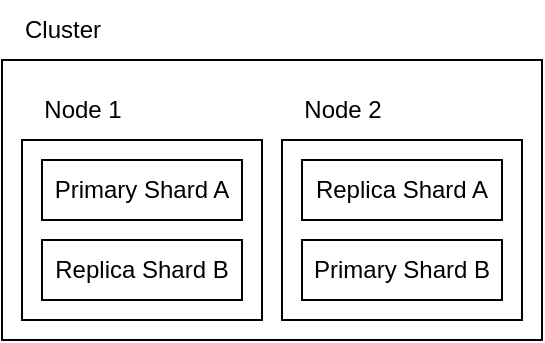 <mxfile version="21.3.3" type="github">
  <diagram name="Page-1" id="5HQ0XRLaqg44d9xyagqh">
    <mxGraphModel dx="1215" dy="652" grid="1" gridSize="10" guides="1" tooltips="1" connect="1" arrows="1" fold="1" page="1" pageScale="1" pageWidth="850" pageHeight="1100" background="none" math="0" shadow="0">
      <root>
        <mxCell id="0" />
        <mxCell id="1" parent="0" />
        <mxCell id="6sjZy6x-_zXDmj_1aldC-1" value="" style="rounded=0;whiteSpace=wrap;html=1;" vertex="1" parent="1">
          <mxGeometry x="40" y="80" width="270" height="140" as="geometry" />
        </mxCell>
        <mxCell id="6sjZy6x-_zXDmj_1aldC-2" value="Cluster" style="text;html=1;align=center;verticalAlign=middle;resizable=0;points=[];autosize=1;strokeColor=none;fillColor=none;" vertex="1" parent="1">
          <mxGeometry x="40" y="50" width="60" height="30" as="geometry" />
        </mxCell>
        <mxCell id="6sjZy6x-_zXDmj_1aldC-4" value="" style="rounded=0;whiteSpace=wrap;html=1;" vertex="1" parent="1">
          <mxGeometry x="50" y="120" width="120" height="90" as="geometry" />
        </mxCell>
        <mxCell id="6sjZy6x-_zXDmj_1aldC-5" value="Node 1" style="text;html=1;align=center;verticalAlign=middle;resizable=0;points=[];autosize=1;strokeColor=none;fillColor=none;" vertex="1" parent="1">
          <mxGeometry x="50" y="90" width="60" height="30" as="geometry" />
        </mxCell>
        <mxCell id="6sjZy6x-_zXDmj_1aldC-6" value="&lt;div&gt;Primary Shard A&lt;/div&gt;" style="rounded=0;whiteSpace=wrap;html=1;" vertex="1" parent="1">
          <mxGeometry x="60" y="130" width="100" height="30" as="geometry" />
        </mxCell>
        <mxCell id="6sjZy6x-_zXDmj_1aldC-7" value="Replica Shard B" style="rounded=0;whiteSpace=wrap;html=1;" vertex="1" parent="1">
          <mxGeometry x="60" y="170" width="100" height="30" as="geometry" />
        </mxCell>
        <mxCell id="6sjZy6x-_zXDmj_1aldC-8" value="" style="rounded=0;whiteSpace=wrap;html=1;" vertex="1" parent="1">
          <mxGeometry x="180" y="120" width="120" height="90" as="geometry" />
        </mxCell>
        <mxCell id="6sjZy6x-_zXDmj_1aldC-9" value="Node 2" style="text;html=1;align=center;verticalAlign=middle;resizable=0;points=[];autosize=1;strokeColor=none;fillColor=none;" vertex="1" parent="1">
          <mxGeometry x="180" y="90" width="60" height="30" as="geometry" />
        </mxCell>
        <mxCell id="6sjZy6x-_zXDmj_1aldC-10" value="&lt;div&gt;Replica Shard A&lt;/div&gt;" style="rounded=0;whiteSpace=wrap;html=1;" vertex="1" parent="1">
          <mxGeometry x="190" y="130" width="100" height="30" as="geometry" />
        </mxCell>
        <mxCell id="6sjZy6x-_zXDmj_1aldC-11" value="Primary Shard B" style="rounded=0;whiteSpace=wrap;html=1;" vertex="1" parent="1">
          <mxGeometry x="190" y="170" width="100" height="30" as="geometry" />
        </mxCell>
      </root>
    </mxGraphModel>
  </diagram>
</mxfile>
